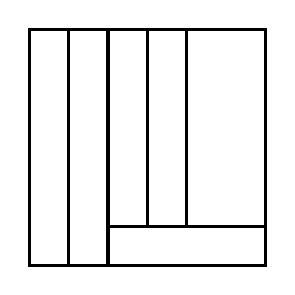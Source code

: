 \begin{tikzpicture}[very thick, scale=.5]
    \draw (0,0) rectangle (1,6);
    \draw (1,0) rectangle (2,6);
    \draw (2,1) rectangle (3,6);
    \draw (3,1) rectangle (4,6);
    \draw (4,1) rectangle (6,6);
    \draw (2,0) rectangle (6,1);
\end{tikzpicture}
